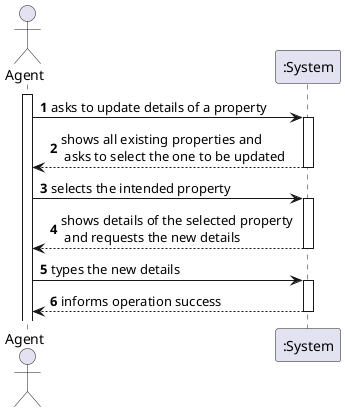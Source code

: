 @startuml
'https://plantuml.com/sequence-diagram

autoactivate on
autonumber

actor "Agent" as Agent
participant ":System" as System

activate Agent

Agent -> System: asks to update details of a property
System --> Agent: shows all existing properties and \n asks to select the one to be updated

Agent -> System: selects the intended property
System --> Agent: shows details of the selected property \n and requests the new details

Agent -> System: types the new details
System --> Agent: informs operation success

@enduml

